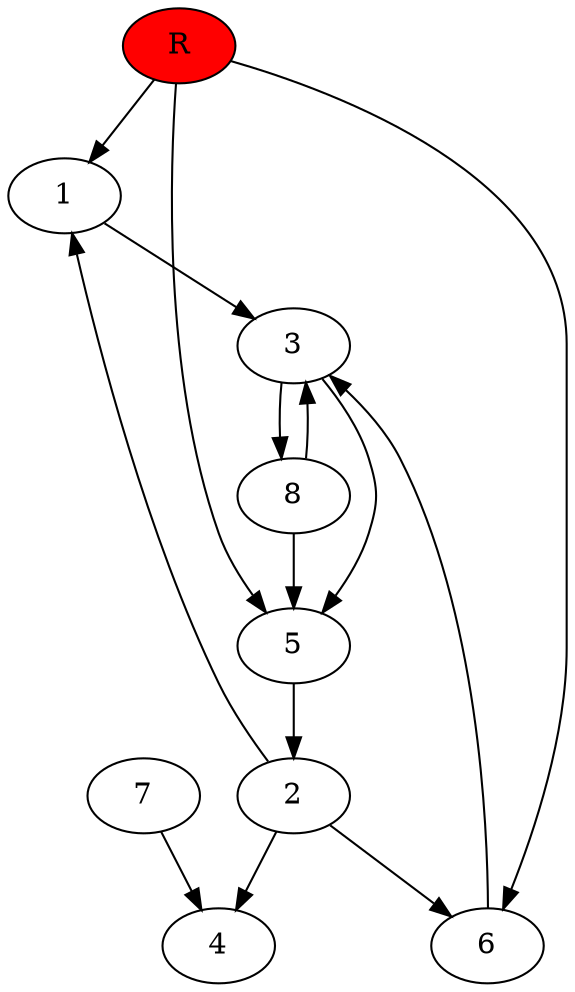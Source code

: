 digraph prb28484 {
	1
	2
	3
	4
	5
	6
	7
	8
	R [fillcolor="#ff0000" style=filled]
	1 -> 3
	2 -> 1
	2 -> 4
	2 -> 6
	3 -> 5
	3 -> 8
	5 -> 2
	6 -> 3
	7 -> 4
	8 -> 3
	8 -> 5
	R -> 1
	R -> 5
	R -> 6
}
